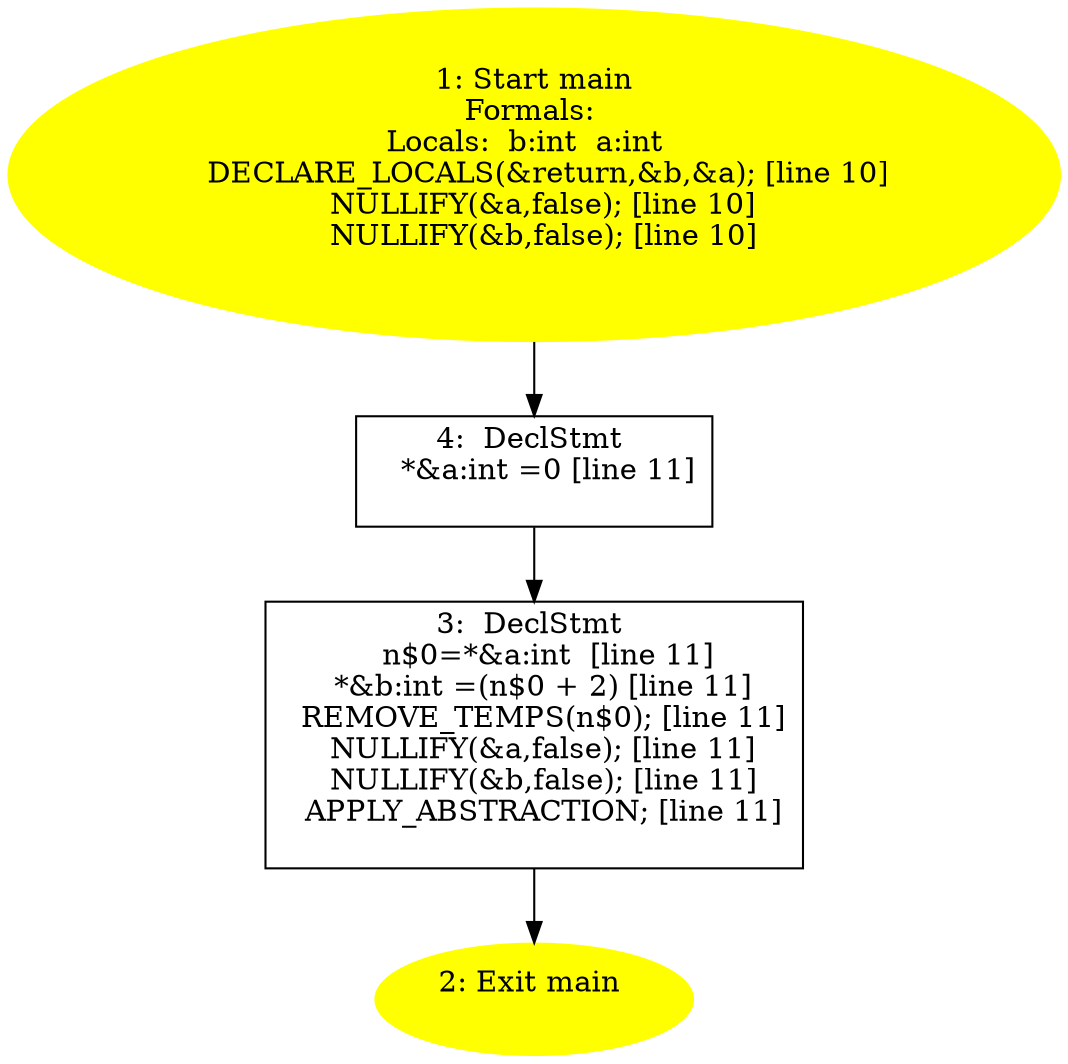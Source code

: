 digraph iCFG {
4 [label="4:  DeclStmt \n   *&a:int =0 [line 11]\n " shape="box"]
	

	 4 -> 3 ;
3 [label="3:  DeclStmt \n   n$0=*&a:int  [line 11]\n  *&b:int =(n$0 + 2) [line 11]\n  REMOVE_TEMPS(n$0); [line 11]\n  NULLIFY(&a,false); [line 11]\n  NULLIFY(&b,false); [line 11]\n  APPLY_ABSTRACTION; [line 11]\n " shape="box"]
	

	 3 -> 2 ;
2 [label="2: Exit main \n  " color=yellow style=filled]
	

1 [label="1: Start main\nFormals: \nLocals:  b:int  a:int  \n   DECLARE_LOCALS(&return,&b,&a); [line 10]\n  NULLIFY(&a,false); [line 10]\n  NULLIFY(&b,false); [line 10]\n " color=yellow style=filled]
	

	 1 -> 4 ;
}
